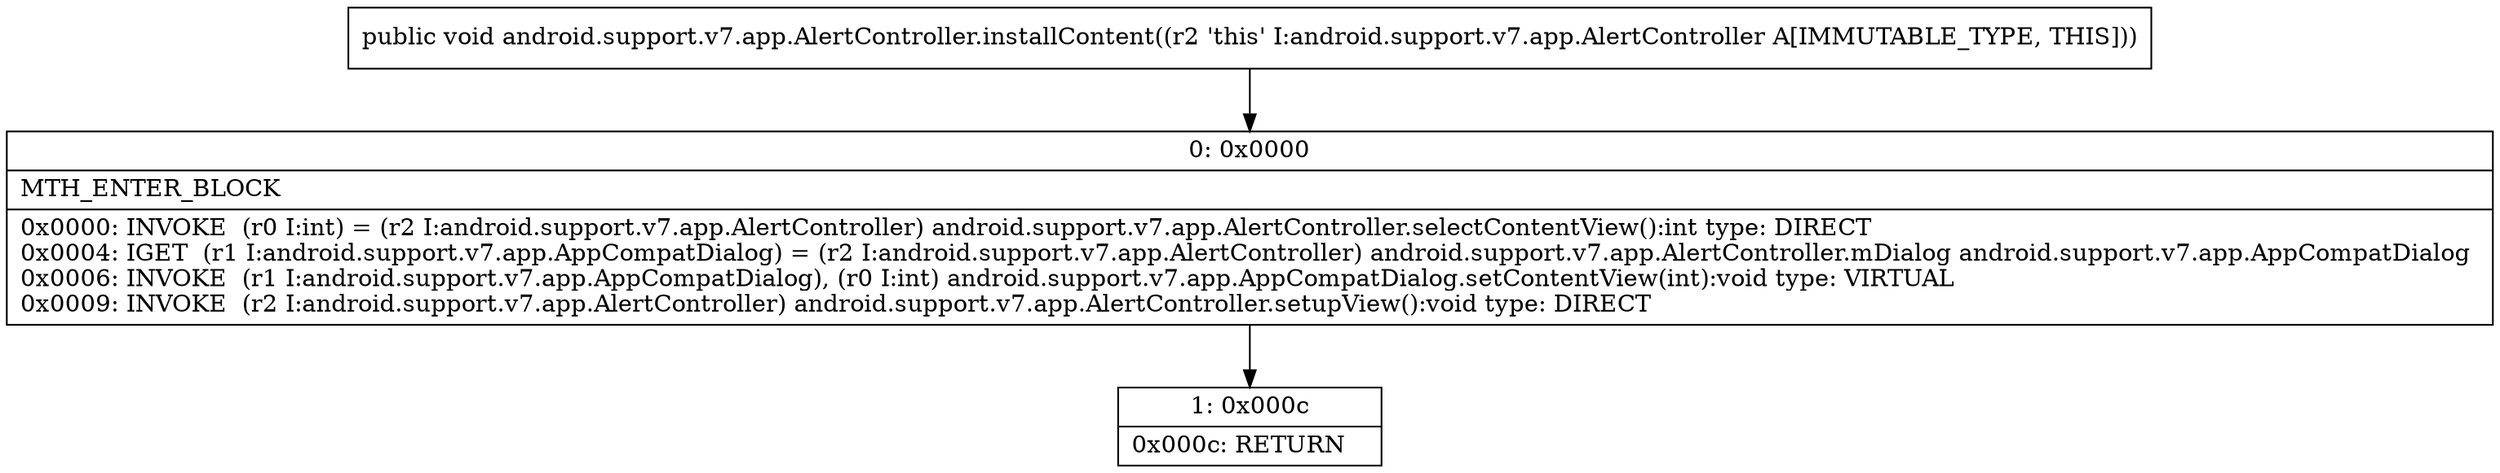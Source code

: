 digraph "CFG forandroid.support.v7.app.AlertController.installContent()V" {
Node_0 [shape=record,label="{0\:\ 0x0000|MTH_ENTER_BLOCK\l|0x0000: INVOKE  (r0 I:int) = (r2 I:android.support.v7.app.AlertController) android.support.v7.app.AlertController.selectContentView():int type: DIRECT \l0x0004: IGET  (r1 I:android.support.v7.app.AppCompatDialog) = (r2 I:android.support.v7.app.AlertController) android.support.v7.app.AlertController.mDialog android.support.v7.app.AppCompatDialog \l0x0006: INVOKE  (r1 I:android.support.v7.app.AppCompatDialog), (r0 I:int) android.support.v7.app.AppCompatDialog.setContentView(int):void type: VIRTUAL \l0x0009: INVOKE  (r2 I:android.support.v7.app.AlertController) android.support.v7.app.AlertController.setupView():void type: DIRECT \l}"];
Node_1 [shape=record,label="{1\:\ 0x000c|0x000c: RETURN   \l}"];
MethodNode[shape=record,label="{public void android.support.v7.app.AlertController.installContent((r2 'this' I:android.support.v7.app.AlertController A[IMMUTABLE_TYPE, THIS])) }"];
MethodNode -> Node_0;
Node_0 -> Node_1;
}

